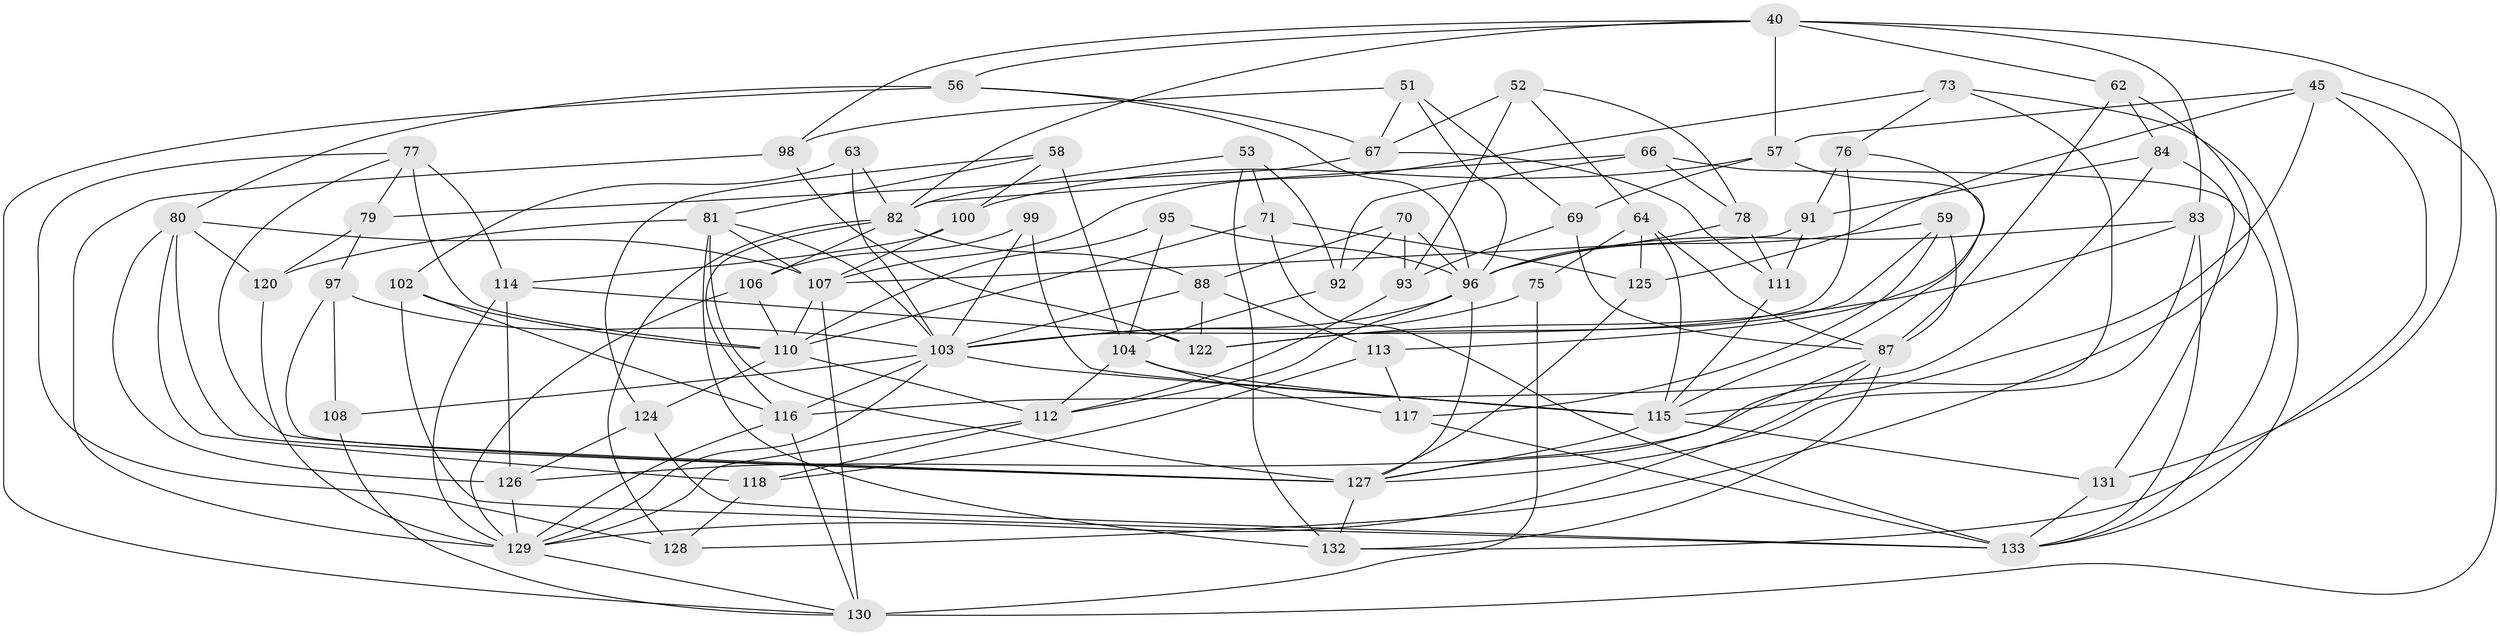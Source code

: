// original degree distribution, {4: 1.0}
// Generated by graph-tools (version 1.1) at 2025/58/03/09/25 04:58:33]
// undirected, 66 vertices, 168 edges
graph export_dot {
graph [start="1"]
  node [color=gray90,style=filled];
  40 [super="+1+10"];
  45 [super="+37"];
  51;
  52;
  53;
  56 [super="+24"];
  57 [super="+46"];
  58;
  59;
  62;
  63;
  64 [super="+18"];
  66;
  67 [super="+61"];
  69;
  70;
  71;
  73;
  75 [super="+25"];
  76;
  77 [super="+65"];
  78;
  79;
  80 [super="+8+41"];
  81 [super="+32+28"];
  82 [super="+2+34"];
  83 [super="+74"];
  84;
  87 [super="+36"];
  88 [super="+15"];
  91;
  92;
  93;
  95;
  96 [super="+4+5+6+42"];
  97 [super="+47"];
  98;
  99;
  100;
  102;
  103 [super="+44+49+55"];
  104 [super="+72"];
  106 [super="+7"];
  107 [super="+50"];
  108;
  110 [super="+85"];
  111;
  112 [super="+39"];
  113;
  114 [super="+26"];
  115 [super="+105+23+60+94"];
  116 [super="+68+109"];
  117;
  118;
  120;
  122 [super="+19"];
  124;
  125;
  126 [super="+86"];
  127 [super="+90+101"];
  128;
  129 [super="+30+119+121"];
  130 [super="+123+89"];
  131;
  132 [super="+17"];
  133 [super="+35"];
  40 -- 98;
  40 -- 62;
  40 -- 82;
  40 -- 57 [weight=2];
  40 -- 131;
  40 -- 83;
  40 -- 56;
  45 -- 115 [weight=2];
  45 -- 132;
  45 -- 130;
  45 -- 57;
  45 -- 125;
  51 -- 67;
  51 -- 98;
  51 -- 69;
  51 -- 96;
  52 -- 67;
  52 -- 78;
  52 -- 93;
  52 -- 64;
  53 -- 92;
  53 -- 132;
  53 -- 71;
  53 -- 82;
  56 -- 80;
  56 -- 130;
  56 -- 67 [weight=2];
  56 -- 96;
  57 -- 69;
  57 -- 100;
  57 -- 115;
  58 -- 124;
  58 -- 100;
  58 -- 81;
  58 -- 104;
  59 -- 117;
  59 -- 122;
  59 -- 96;
  59 -- 87;
  62 -- 84;
  62 -- 128;
  62 -- 87;
  63 -- 102;
  63 -- 82;
  63 -- 103 [weight=2];
  64 -- 125;
  64 -- 75 [weight=2];
  64 -- 115;
  64 -- 87;
  66 -- 78;
  66 -- 92;
  66 -- 82;
  66 -- 133;
  67 -- 111;
  67 -- 79;
  69 -- 93;
  69 -- 87;
  70 -- 92;
  70 -- 93;
  70 -- 88;
  70 -- 96;
  71 -- 125;
  71 -- 133;
  71 -- 110;
  73 -- 133;
  73 -- 126;
  73 -- 107;
  73 -- 76;
  75 -- 130 [weight=3];
  75 -- 103;
  76 -- 113;
  76 -- 91;
  76 -- 103;
  77 -- 128;
  77 -- 110 [weight=2];
  77 -- 79;
  77 -- 114;
  77 -- 127;
  78 -- 111;
  78 -- 96;
  79 -- 97;
  79 -- 120;
  80 -- 118;
  80 -- 127 [weight=2];
  80 -- 107 [weight=2];
  80 -- 120;
  80 -- 126;
  81 -- 132 [weight=2];
  81 -- 120;
  81 -- 107 [weight=2];
  81 -- 127 [weight=2];
  81 -- 103 [weight=2];
  82 -- 128;
  82 -- 88;
  82 -- 106;
  82 -- 116;
  83 -- 96 [weight=2];
  83 -- 133;
  83 -- 122;
  83 -- 127;
  84 -- 91;
  84 -- 131;
  84 -- 116;
  87 -- 127;
  87 -- 129 [weight=2];
  87 -- 132;
  88 -- 113;
  88 -- 122 [weight=2];
  88 -- 103;
  91 -- 111;
  91 -- 107;
  92 -- 104;
  93 -- 112;
  95 -- 104 [weight=2];
  95 -- 110;
  95 -- 96;
  96 -- 103 [weight=2];
  96 -- 127;
  96 -- 112;
  97 -- 108 [weight=2];
  97 -- 127;
  97 -- 103 [weight=2];
  98 -- 122;
  98 -- 129;
  99 -- 106 [weight=2];
  99 -- 115;
  99 -- 103;
  100 -- 107;
  100 -- 114;
  102 -- 133;
  102 -- 116;
  102 -- 110;
  103 -- 108;
  103 -- 115 [weight=2];
  103 -- 116 [weight=2];
  103 -- 129;
  104 -- 117;
  104 -- 115 [weight=2];
  104 -- 112;
  106 -- 110;
  106 -- 129 [weight=2];
  107 -- 110 [weight=2];
  107 -- 130;
  108 -- 130;
  110 -- 124;
  110 -- 112;
  111 -- 115;
  112 -- 118;
  112 -- 129;
  113 -- 117;
  113 -- 118;
  114 -- 129;
  114 -- 122;
  114 -- 126 [weight=2];
  115 -- 131;
  115 -- 127 [weight=3];
  116 -- 130 [weight=2];
  116 -- 129;
  117 -- 133;
  118 -- 128;
  120 -- 129;
  124 -- 133;
  124 -- 126;
  125 -- 127;
  126 -- 129;
  127 -- 132;
  129 -- 130;
  131 -- 133;
}
